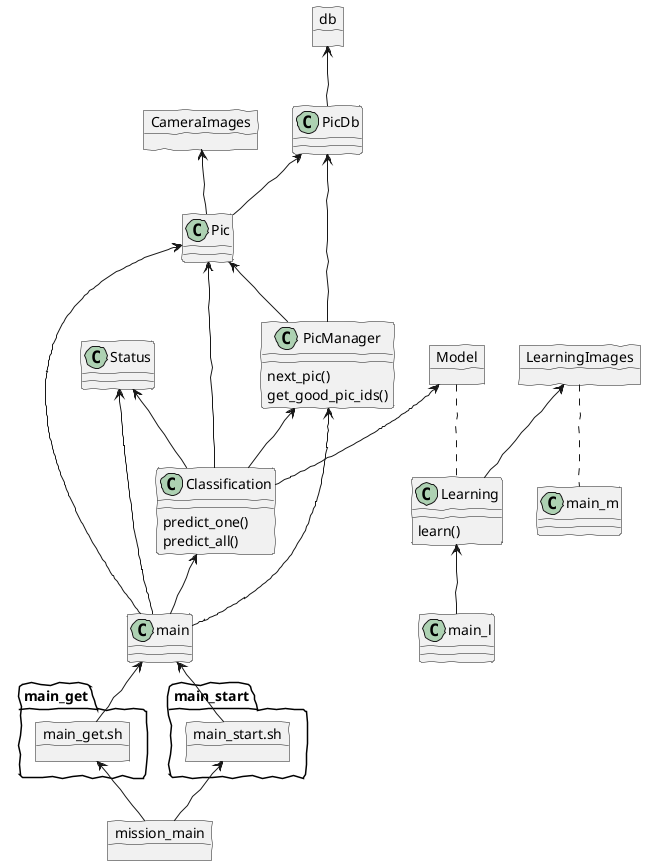 @startuml

skinparam handwritten true

class main
class main_l
class main_m

class Classification {
    predict_one()
    predict_all()
}
class Status
class Pic
class PicManager {
    next_pic()
    get_good_pic_ids()
}
class PicDb
class Learning {
    learn()
}

object db
object LearningImages
object CameraImages
object Model
object main_get.sh
object main_start.sh
object mission_main

Pic <-- PicManager
PicDb <-- PicManager
PicDb <-- Pic
db <-- PicDb
Pic <-- Classification
PicManager <-- Classification
PicManager <-- main
Status <-- Classification
Model <-- Classification
CameraImages <-- Pic
Classification <-- main
Pic <-- main
Status <-- main
main <-- main_get.sh
main <-- main_start.sh
main_get.sh <-- mission_main
main_start.sh <-- mission_main

LearningImages <-- Learning
Learning <-- main_l

Model .. Learning
LearningImages .. main_m

@enduml